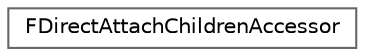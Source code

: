 digraph "Graphical Class Hierarchy"
{
 // INTERACTIVE_SVG=YES
 // LATEX_PDF_SIZE
  bgcolor="transparent";
  edge [fontname=Helvetica,fontsize=10,labelfontname=Helvetica,labelfontsize=10];
  node [fontname=Helvetica,fontsize=10,shape=box,height=0.2,width=0.4];
  rankdir="LR";
  Node0 [id="Node000000",label="FDirectAttachChildrenAccessor",height=0.2,width=0.4,color="grey40", fillcolor="white", style="filled",URL="$d0/d05/structFDirectAttachChildrenAccessor.html",tooltip="Struct to allow direct access to the AttachChildren array for a handful of cases that will require mo..."];
}
